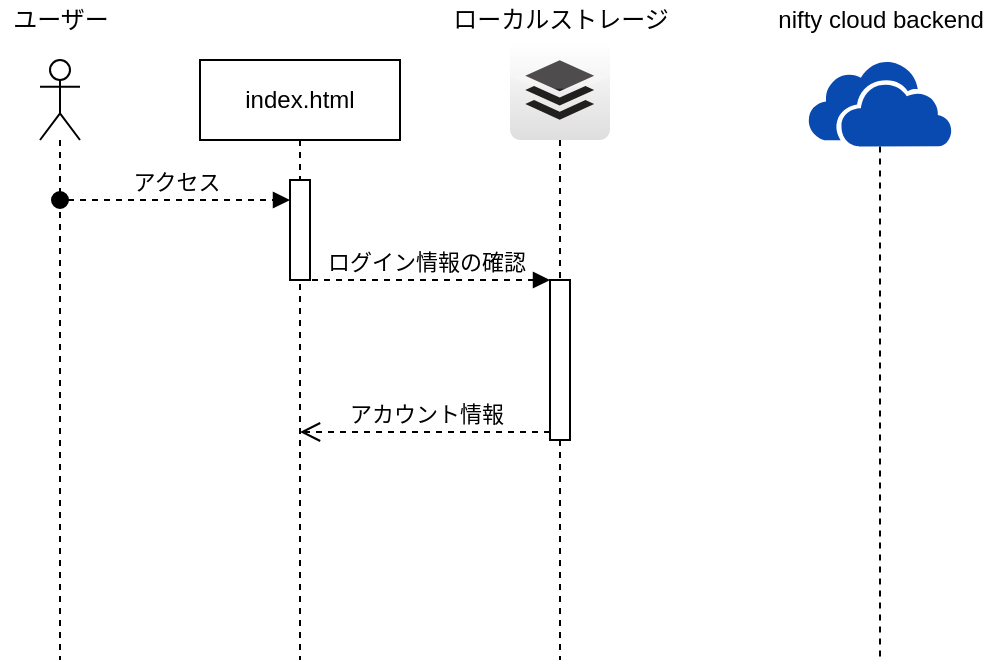 <mxfile>
    <diagram id="fQ-jxuYojkogoVsnIqU1" name="画面遷移">
        <mxGraphModel dx="822" dy="622" grid="1" gridSize="10" guides="1" tooltips="1" connect="1" arrows="1" fold="1" page="1" pageScale="1" pageWidth="827" pageHeight="1169" math="0" shadow="0">
            <root>
                <mxCell id="0"/>
                <mxCell id="1" parent="0"/>
                <mxCell id="9" value="" style="group" parent="1" vertex="1" connectable="0">
                    <mxGeometry x="390" y="30" width="120" height="330" as="geometry"/>
                </mxCell>
                <mxCell id="5" style="edgeStyle=none;html=1;endArrow=none;endFill=0;dashed=1;" parent="9" source="4" edge="1">
                    <mxGeometry relative="1" as="geometry">
                        <mxPoint x="60.0" y="330" as="targetPoint"/>
                    </mxGeometry>
                </mxCell>
                <mxCell id="4" value="" style="dashed=0;outlineConnect=0;html=1;align=center;labelPosition=center;verticalLabelPosition=bottom;verticalAlign=top;shape=mxgraph.weblogos.onedrive;fillColor=#094AB1;strokeColor=none" parent="9" vertex="1">
                    <mxGeometry x="24.4" y="30" width="71.2" height="43.2" as="geometry"/>
                </mxCell>
                <mxCell id="8" value="nifty cloud backend" style="text;html=1;align=center;verticalAlign=middle;resizable=0;points=[];autosize=1;strokeColor=none;" parent="9" vertex="1">
                    <mxGeometry width="120" height="20" as="geometry"/>
                </mxCell>
                <mxCell id="10" value="" style="group" parent="1" vertex="1" connectable="0">
                    <mxGeometry x="10" y="30" width="60" height="330" as="geometry"/>
                </mxCell>
                <mxCell id="2" value="" style="shape=umlLifeline;participant=umlActor;perimeter=lifelinePerimeter;whiteSpace=wrap;html=1;container=1;collapsible=0;recursiveResize=0;verticalAlign=top;spacingTop=36;outlineConnect=0;" parent="10" vertex="1">
                    <mxGeometry x="20" y="30" width="20" height="300" as="geometry"/>
                </mxCell>
                <mxCell id="3" value="ユーザー" style="text;html=1;align=center;verticalAlign=middle;resizable=0;points=[];autosize=1;strokeColor=none;" parent="10" vertex="1">
                    <mxGeometry width="60" height="20" as="geometry"/>
                </mxCell>
                <mxCell id="11" value="index.html" style="shape=umlLifeline;perimeter=lifelinePerimeter;whiteSpace=wrap;html=1;container=1;collapsible=0;recursiveResize=0;outlineConnect=0;" parent="1" vertex="1">
                    <mxGeometry x="110" y="60" width="100" height="300" as="geometry"/>
                </mxCell>
                <mxCell id="12" value="" style="html=1;points=[];perimeter=orthogonalPerimeter;" parent="11" vertex="1">
                    <mxGeometry x="45" y="60" width="10" height="50" as="geometry"/>
                </mxCell>
                <mxCell id="13" value="アクセス" style="html=1;verticalAlign=bottom;startArrow=oval;endArrow=block;startSize=8;dashed=1;" parent="1" source="2" target="12" edge="1">
                    <mxGeometry relative="1" as="geometry">
                        <mxPoint x="95" y="120" as="sourcePoint"/>
                        <Array as="points">
                            <mxPoint x="80" y="130"/>
                        </Array>
                    </mxGeometry>
                </mxCell>
                <mxCell id="18" value="" style="group" parent="1" vertex="1" connectable="0">
                    <mxGeometry x="230" y="30" width="120" height="330" as="geometry"/>
                </mxCell>
                <mxCell id="15" style="edgeStyle=none;html=1;dashed=1;endArrow=none;endFill=0;" parent="18" source="14" edge="1">
                    <mxGeometry relative="1" as="geometry">
                        <mxPoint x="60" y="330" as="targetPoint"/>
                    </mxGeometry>
                </mxCell>
                <mxCell id="14" value="" style="dashed=0;outlineConnect=0;html=1;align=center;labelPosition=center;verticalLabelPosition=bottom;verticalAlign=top;shape=mxgraph.webicons.buffer;gradientColor=#DFDEDE" parent="18" vertex="1">
                    <mxGeometry x="35" y="20" width="50" height="50" as="geometry"/>
                </mxCell>
                <mxCell id="17" value="ローカルストレージ" style="text;html=1;align=center;verticalAlign=middle;resizable=0;points=[];autosize=1;strokeColor=none;" parent="18" vertex="1">
                    <mxGeometry width="120" height="20" as="geometry"/>
                </mxCell>
                <mxCell id="23" value="" style="html=1;points=[];perimeter=orthogonalPerimeter;" parent="18" vertex="1">
                    <mxGeometry x="55" y="140" width="10" height="80" as="geometry"/>
                </mxCell>
                <mxCell id="24" value="ログイン情報の確認" style="html=1;verticalAlign=bottom;endArrow=block;entryX=0;entryY=0;dashed=1;" parent="1" source="11" target="23" edge="1">
                    <mxGeometry relative="1" as="geometry">
                        <mxPoint x="240" y="170" as="sourcePoint"/>
                    </mxGeometry>
                </mxCell>
                <mxCell id="25" value="アカウント情報" style="html=1;verticalAlign=bottom;endArrow=open;dashed=1;endSize=8;exitX=0;exitY=0.95;" parent="1" source="23" target="11" edge="1">
                    <mxGeometry relative="1" as="geometry">
                        <mxPoint x="215" y="246" as="targetPoint"/>
                    </mxGeometry>
                </mxCell>
            </root>
        </mxGraphModel>
    </diagram>
    <diagram id="4nOflkq-ilak8jcKW1XX" name="クラス図">
        <mxGraphModel dx="149" dy="622" grid="1" gridSize="10" guides="1" tooltips="1" connect="1" arrows="1" fold="1" page="1" pageScale="1" pageWidth="827" pageHeight="1169" math="0" shadow="0">
            <root>
                <mxCell id="jT3wMMlzZDCN75zlkZAH-0"/>
                <mxCell id="jT3wMMlzZDCN75zlkZAH-1" parent="jT3wMMlzZDCN75zlkZAH-0"/>
                <mxCell id="jT3wMMlzZDCN75zlkZAH-4" value="Chat" style="swimlane;fontStyle=1;align=center;verticalAlign=top;childLayout=stackLayout;horizontal=1;startSize=26;horizontalStack=0;resizeParent=1;resizeParentMax=0;resizeLast=0;collapsible=1;marginBottom=0;" vertex="1" parent="jT3wMMlzZDCN75zlkZAH-1">
                    <mxGeometry x="390" y="52" width="160" height="190" as="geometry"/>
                </mxCell>
                <mxCell id="jT3wMMlzZDCN75zlkZAH-5" value="+ APPKEY: String" style="text;strokeColor=none;fillColor=none;align=left;verticalAlign=top;spacingLeft=4;spacingRight=4;overflow=hidden;rotatable=0;points=[[0,0.5],[1,0.5]];portConstraint=eastwest;" vertex="1" parent="jT3wMMlzZDCN75zlkZAH-4">
                    <mxGeometry y="26" width="160" height="26" as="geometry"/>
                </mxCell>
                <mxCell id="jT3wMMlzZDCN75zlkZAH-27" value="+ CLIENTKEY: String" style="text;strokeColor=none;fillColor=none;align=left;verticalAlign=top;spacingLeft=4;spacingRight=4;overflow=hidden;rotatable=0;points=[[0,0.5],[1,0.5]];portConstraint=eastwest;" vertex="1" parent="jT3wMMlzZDCN75zlkZAH-4">
                    <mxGeometry y="52" width="160" height="26" as="geometry"/>
                </mxCell>
                <mxCell id="jT3wMMlzZDCN75zlkZAH-29" value="+ NCMB: NCMB" style="text;strokeColor=none;fillColor=none;align=left;verticalAlign=top;spacingLeft=4;spacingRight=4;overflow=hidden;rotatable=0;points=[[0,0.5],[1,0.5]];portConstraint=eastwest;" vertex="1" parent="jT3wMMlzZDCN75zlkZAH-4">
                    <mxGeometry y="78" width="160" height="26" as="geometry"/>
                </mxCell>
                <mxCell id="jT3wMMlzZDCN75zlkZAH-6" value="" style="line;strokeWidth=1;fillColor=none;align=left;verticalAlign=middle;spacingTop=-1;spacingLeft=3;spacingRight=3;rotatable=0;labelPosition=right;points=[];portConstraint=eastwest;" vertex="1" parent="jT3wMMlzZDCN75zlkZAH-4">
                    <mxGeometry y="104" width="160" height="8" as="geometry"/>
                </mxCell>
                <mxCell id="jT3wMMlzZDCN75zlkZAH-7" value="+ getRoomList(void): list" style="text;strokeColor=none;fillColor=none;align=left;verticalAlign=top;spacingLeft=4;spacingRight=4;overflow=hidden;rotatable=0;points=[[0,0.5],[1,0.5]];portConstraint=eastwest;" vertex="1" parent="jT3wMMlzZDCN75zlkZAH-4">
                    <mxGeometry y="112" width="160" height="26" as="geometry"/>
                </mxCell>
                <mxCell id="jT3wMMlzZDCN75zlkZAH-30" value="+ addRoom(void): void" style="text;strokeColor=none;fillColor=none;align=left;verticalAlign=top;spacingLeft=4;spacingRight=4;overflow=hidden;rotatable=0;points=[[0,0.5],[1,0.5]];portConstraint=eastwest;" vertex="1" parent="jT3wMMlzZDCN75zlkZAH-4">
                    <mxGeometry y="138" width="160" height="26" as="geometry"/>
                </mxCell>
                <mxCell id="jT3wMMlzZDCN75zlkZAH-31" value="+ getTalkHistory(id): list" style="text;strokeColor=none;fillColor=none;align=left;verticalAlign=top;spacingLeft=4;spacingRight=4;overflow=hidden;rotatable=0;points=[[0,0.5],[1,0.5]];portConstraint=eastwest;" vertex="1" parent="jT3wMMlzZDCN75zlkZAH-4">
                    <mxGeometry y="164" width="160" height="26" as="geometry"/>
                </mxCell>
                <mxCell id="jT3wMMlzZDCN75zlkZAH-8" value="User" style="swimlane;fontStyle=1;align=center;verticalAlign=top;childLayout=stackLayout;horizontal=1;startSize=26;horizontalStack=0;resizeParent=1;resizeParentMax=0;resizeLast=0;collapsible=1;marginBottom=0;" vertex="1" parent="jT3wMMlzZDCN75zlkZAH-1">
                    <mxGeometry x="50" y="52" width="290" height="310" as="geometry"/>
                </mxCell>
                <mxCell id="jT3wMMlzZDCN75zlkZAH-9" value="+ APPKEY: String" style="text;strokeColor=none;fillColor=none;align=left;verticalAlign=top;spacingLeft=4;spacingRight=4;overflow=hidden;rotatable=0;points=[[0,0.5],[1,0.5]];portConstraint=eastwest;" vertex="1" parent="jT3wMMlzZDCN75zlkZAH-8">
                    <mxGeometry y="26" width="290" height="26" as="geometry"/>
                </mxCell>
                <mxCell id="jT3wMMlzZDCN75zlkZAH-15" value="+ CLIENTKEY: String" style="text;strokeColor=none;fillColor=none;align=left;verticalAlign=top;spacingLeft=4;spacingRight=4;overflow=hidden;rotatable=0;points=[[0,0.5],[1,0.5]];portConstraint=eastwest;" vertex="1" parent="jT3wMMlzZDCN75zlkZAH-8">
                    <mxGeometry y="52" width="290" height="24" as="geometry"/>
                </mxCell>
                <mxCell id="jT3wMMlzZDCN75zlkZAH-16" value="+ NCMB: NCMB" style="text;strokeColor=none;fillColor=none;align=left;verticalAlign=top;spacingLeft=4;spacingRight=4;overflow=hidden;rotatable=0;points=[[0,0.5],[1,0.5]];portConstraint=eastwest;" vertex="1" parent="jT3wMMlzZDCN75zlkZAH-8">
                    <mxGeometry y="76" width="290" height="24" as="geometry"/>
                </mxCell>
                <mxCell id="jT3wMMlzZDCN75zlkZAH-19" value="+ userId: String" style="text;strokeColor=none;fillColor=none;align=left;verticalAlign=top;spacingLeft=4;spacingRight=4;overflow=hidden;rotatable=0;points=[[0,0.5],[1,0.5]];portConstraint=eastwest;" vertex="1" parent="jT3wMMlzZDCN75zlkZAH-8">
                    <mxGeometry y="100" width="290" height="24" as="geometry"/>
                </mxCell>
                <mxCell id="jT3wMMlzZDCN75zlkZAH-17" value="+ userName: String" style="text;strokeColor=none;fillColor=none;align=left;verticalAlign=top;spacingLeft=4;spacingRight=4;overflow=hidden;rotatable=0;points=[[0,0.5],[1,0.5]];portConstraint=eastwest;" vertex="1" parent="jT3wMMlzZDCN75zlkZAH-8">
                    <mxGeometry y="124" width="290" height="24" as="geometry"/>
                </mxCell>
                <mxCell id="jT3wMMlzZDCN75zlkZAH-18" value="+ password: String" style="text;strokeColor=none;fillColor=none;align=left;verticalAlign=top;spacingLeft=4;spacingRight=4;overflow=hidden;rotatable=0;points=[[0,0.5],[1,0.5]];portConstraint=eastwest;" vertex="1" parent="jT3wMMlzZDCN75zlkZAH-8">
                    <mxGeometry y="148" width="290" height="24" as="geometry"/>
                </mxCell>
                <mxCell id="jT3wMMlzZDCN75zlkZAH-10" value="" style="line;strokeWidth=1;fillColor=none;align=left;verticalAlign=middle;spacingTop=-1;spacingLeft=3;spacingRight=3;rotatable=0;labelPosition=right;points=[];portConstraint=eastwest;" vertex="1" parent="jT3wMMlzZDCN75zlkZAH-8">
                    <mxGeometry y="172" width="290" height="8" as="geometry"/>
                </mxCell>
                <mxCell id="jT3wMMlzZDCN75zlkZAH-11" value="+ checkLogin(void): void" style="text;strokeColor=none;fillColor=none;align=left;verticalAlign=top;spacingLeft=4;spacingRight=4;overflow=hidden;rotatable=0;points=[[0,0.5],[1,0.5]];portConstraint=eastwest;" vertex="1" parent="jT3wMMlzZDCN75zlkZAH-8">
                    <mxGeometry y="180" width="290" height="26" as="geometry"/>
                </mxCell>
                <mxCell id="jT3wMMlzZDCN75zlkZAH-20" value="+ login(void): void" style="text;strokeColor=none;fillColor=none;align=left;verticalAlign=top;spacingLeft=4;spacingRight=4;overflow=hidden;rotatable=0;points=[[0,0.5],[1,0.5]];portConstraint=eastwest;" vertex="1" parent="jT3wMMlzZDCN75zlkZAH-8">
                    <mxGeometry y="206" width="290" height="26" as="geometry"/>
                </mxCell>
                <mxCell id="jT3wMMlzZDCN75zlkZAH-21" value="+ logout(void): void" style="text;strokeColor=none;fillColor=none;align=left;verticalAlign=top;spacingLeft=4;spacingRight=4;overflow=hidden;rotatable=0;points=[[0,0.5],[1,0.5]];portConstraint=eastwest;" vertex="1" parent="jT3wMMlzZDCN75zlkZAH-8">
                    <mxGeometry y="232" width="290" height="26" as="geometry"/>
                </mxCell>
                <mxCell id="jT3wMMlzZDCN75zlkZAH-22" value="+ saveNiftyAccountInfo(id, name, pass, status): void" style="text;strokeColor=none;fillColor=none;align=left;verticalAlign=top;spacingLeft=4;spacingRight=4;overflow=hidden;rotatable=0;points=[[0,0.5],[1,0.5]];portConstraint=eastwest;" vertex="1" parent="jT3wMMlzZDCN75zlkZAH-8">
                    <mxGeometry y="258" width="290" height="26" as="geometry"/>
                </mxCell>
                <mxCell id="jT3wMMlzZDCN75zlkZAH-23" value="+ getUserId(name): String" style="text;strokeColor=none;fillColor=none;align=left;verticalAlign=top;spacingLeft=4;spacingRight=4;overflow=hidden;rotatable=0;points=[[0,0.5],[1,0.5]];portConstraint=eastwest;" vertex="1" parent="jT3wMMlzZDCN75zlkZAH-8">
                    <mxGeometry y="284" width="290" height="26" as="geometry"/>
                </mxCell>
            </root>
        </mxGraphModel>
    </diagram>
    <diagram id="7wqgIyq4dSvuWJK9NXyI" name="画面イメージ">
        <mxGraphModel dx="832" dy="732" grid="1" gridSize="10" guides="1" tooltips="1" connect="1" arrows="1" fold="1" page="1" pageScale="1" pageWidth="827" pageHeight="1169" background="#ffffff" math="0" shadow="0">
            <root>
                <mxCell id="SOlkUKYCHwL_RVyIZ_BD-0"/>
                <mxCell id="SOlkUKYCHwL_RVyIZ_BD-1" parent="SOlkUKYCHwL_RVyIZ_BD-0"/>
                <mxCell id="SOlkUKYCHwL_RVyIZ_BD-41" value="" style="group" vertex="1" connectable="0" parent="SOlkUKYCHwL_RVyIZ_BD-1">
                    <mxGeometry x="40" y="40" width="200" height="400" as="geometry"/>
                </mxCell>
                <mxCell id="SOlkUKYCHwL_RVyIZ_BD-4" value="" style="html=1;verticalLabelPosition=bottom;labelBackgroundColor=#ffffff;verticalAlign=top;shadow=0;dashed=0;strokeWidth=1;shape=mxgraph.ios7.misc.iphone;strokeColor=#c0c0c0;" vertex="1" parent="SOlkUKYCHwL_RVyIZ_BD-41">
                    <mxGeometry width="200" height="400" as="geometry"/>
                </mxCell>
                <mxCell id="SOlkUKYCHwL_RVyIZ_BD-9" value="" style="verticalLabelPosition=bottom;verticalAlign=top;html=1;shadow=0;dashed=0;strokeWidth=1;shape=mxgraph.ios.iKeybLett;" vertex="1" parent="SOlkUKYCHwL_RVyIZ_BD-41">
                    <mxGeometry x="13" y="240" width="174" height="100" as="geometry"/>
                </mxCell>
                <mxCell id="SOlkUKYCHwL_RVyIZ_BD-10" value="" style="html=1;strokeWidth=1;shadow=0;dashed=0;shape=mxgraph.ios7ui.appBar;fillColor=#ffffff;gradientColor=none;" vertex="1" parent="SOlkUKYCHwL_RVyIZ_BD-41">
                    <mxGeometry x="12.5" y="60" width="175" height="15" as="geometry"/>
                </mxCell>
                <mxCell id="SOlkUKYCHwL_RVyIZ_BD-11" value="CARRIER" style="shape=rect;align=left;fontSize=8;spacingLeft=24;fontSize=4;fontColor=#aaaaaa;strokeColor=none;fillColor=none;spacingTop=4;" vertex="1" parent="SOlkUKYCHwL_RVyIZ_BD-10">
                    <mxGeometry y="0.5" width="50" height="13" relative="1" as="geometry">
                        <mxPoint y="-6.5" as="offset"/>
                    </mxGeometry>
                </mxCell>
                <mxCell id="SOlkUKYCHwL_RVyIZ_BD-12" value="11:55PM" style="shape=rect;fontSize=8;fontColor=#aaaaaa;strokeColor=none;fillColor=none;spacingTop=4;" vertex="1" parent="SOlkUKYCHwL_RVyIZ_BD-10">
                    <mxGeometry x="0.5" y="0.5" width="50" height="13" relative="1" as="geometry">
                        <mxPoint x="-30" y="-6.5" as="offset"/>
                    </mxGeometry>
                </mxCell>
                <mxCell id="SOlkUKYCHwL_RVyIZ_BD-13" value="98%" style="shape=rect;align=right;fontSize=8;spacingRight=19;fontSize=6;fontColor=#aaaaaa;strokeColor=none;fillColor=none;spacingTop=4;" vertex="1" parent="SOlkUKYCHwL_RVyIZ_BD-10">
                    <mxGeometry x="1" y="0.5" width="45" height="13" relative="1" as="geometry">
                        <mxPoint x="-45" y="-6.5" as="offset"/>
                    </mxGeometry>
                </mxCell>
                <mxCell id="SOlkUKYCHwL_RVyIZ_BD-14" value="" style="shape=rect;fillColor=#F7F7F7;strokeColor=none;" vertex="1" parent="SOlkUKYCHwL_RVyIZ_BD-41">
                    <mxGeometry x="12" y="220" width="177" height="20" as="geometry"/>
                </mxCell>
                <mxCell id="SOlkUKYCHwL_RVyIZ_BD-15" value="iMessage" style="html=1;strokeWidth=1;shadow=0;dashed=0;shape=mxgraph.ios7ui.marginRect;rx=3;ry=3;rectMarginLeft=25;rectMarginRight=25;rectMarginTop=3;rectMarginBottom=3;fillColor=#FBFBFB;strokeColor=#B3B3B3;fontColor=#B3B3B3;align=left;spacingLeft=29;fontSize=8;" vertex="1" parent="SOlkUKYCHwL_RVyIZ_BD-14">
                    <mxGeometry width="177" height="20" as="geometry"/>
                </mxCell>
                <mxCell id="SOlkUKYCHwL_RVyIZ_BD-16" value="" style="strokeWidth=1;strokeColor=#F7F7F7;fillColor=#666666;shape=mxgraph.ios7.icons.camera;" vertex="1" parent="SOlkUKYCHwL_RVyIZ_BD-14">
                    <mxGeometry y="0.5" width="15" height="9" relative="1" as="geometry">
                        <mxPoint x="5" y="-4.5" as="offset"/>
                    </mxGeometry>
                </mxCell>
                <mxCell id="SOlkUKYCHwL_RVyIZ_BD-17" value="" style="strokeColor=none;fillColor=#666666;shape=ellipse;" vertex="1" parent="SOlkUKYCHwL_RVyIZ_BD-14">
                    <mxGeometry x="1" y="0.5" width="14" height="14" relative="1" as="geometry">
                        <mxPoint x="-19" y="-7" as="offset"/>
                    </mxGeometry>
                </mxCell>
                <mxCell id="SOlkUKYCHwL_RVyIZ_BD-18" value="" style="strokeColor=#F7F7F7;fillColor=none;shape=mxgraph.ios7.icons.microphone;strokeWidth=1;" vertex="1" parent="SOlkUKYCHwL_RVyIZ_BD-17">
                    <mxGeometry x="0.5" y="0.5" width="4" height="10" relative="1" as="geometry">
                        <mxPoint x="-2" y="-5" as="offset"/>
                    </mxGeometry>
                </mxCell>
                <mxCell id="SOlkUKYCHwL_RVyIZ_BD-19" value="" style="shape=rect;strokeColor=none;fillColor=#ffffff;gradientColor=none;shadow=0;" vertex="1" parent="SOlkUKYCHwL_RVyIZ_BD-41">
                    <mxGeometry x="12" y="75" width="178" height="145" as="geometry"/>
                </mxCell>
                <mxCell id="SOlkUKYCHwL_RVyIZ_BD-20" value="Saturday 10:12 AM" style="shape=text;align=center;verticalAlign=middle;fontSize=5;fontColor=#999999;strokeColor=none;fillColor=none;spacingTop=3;resizeWidth=1;" vertex="1" parent="SOlkUKYCHwL_RVyIZ_BD-19">
                    <mxGeometry width="178" height="10" relative="1" as="geometry">
                        <mxPoint as="offset"/>
                    </mxGeometry>
                </mxCell>
                <mxCell id="SOlkUKYCHwL_RVyIZ_BD-21" value="Hey man, got a sec?" style="html=1;strokeWidth=1;shadow=0;dashed=0;shape=mxgraph.ios7ui.callout;strokeColor=none;fillColor=#E7E6EC;align=left;verticalAlign=middle;fontSize=7;spacingLeft=17;fontColor=#000000;spacingTop=2;whiteSpace=wrap;resizeWidth=1;" vertex="1" parent="SOlkUKYCHwL_RVyIZ_BD-19">
                    <mxGeometry width="97.683" height="20" relative="1" as="geometry">
                        <mxPoint x="5" y="15" as="offset"/>
                    </mxGeometry>
                </mxCell>
                <mxCell id="SOlkUKYCHwL_RVyIZ_BD-22" value="Hi Tim, of course, just give me a couple minutes to finish breakfast." style="html=1;strokeWidth=1;shadow=0;dashed=0;shape=mxgraph.ios7ui.callout;strokeColor=none;fillColor=#0680FF;flipH=1;align=left;verticalAlign=top;fontSize=7;spacingLeft=2;fontColor=#ffffff;spacingTop=-2;whiteSpace=wrap;spacingRight=12;resizeWidth=1;" vertex="1" parent="SOlkUKYCHwL_RVyIZ_BD-19">
                    <mxGeometry x="0.35" width="108.537" height="35" relative="1" as="geometry">
                        <mxPoint y="40" as="offset"/>
                    </mxGeometry>
                </mxCell>
                <mxCell id="SOlkUKYCHwL_RVyIZ_BD-23" value="Read Friday" style="shape=text;align=right;verticalAlign=middle;fontSize=5;fontColor=#999999;strokeColor=none;fillColor=none;spacingTop=3;resizeWidth=1;" vertex="1" parent="SOlkUKYCHwL_RVyIZ_BD-19">
                    <mxGeometry width="178" height="10" relative="1" as="geometry">
                        <mxPoint y="80" as="offset"/>
                    </mxGeometry>
                </mxCell>
                <mxCell id="SOlkUKYCHwL_RVyIZ_BD-42" value="" style="group" vertex="1" connectable="0" parent="SOlkUKYCHwL_RVyIZ_BD-1">
                    <mxGeometry x="300" y="40" width="200" height="390" as="geometry"/>
                </mxCell>
                <mxCell id="SOlkUKYCHwL_RVyIZ_BD-24" value="" style="verticalLabelPosition=bottom;verticalAlign=top;html=1;shadow=0;dashed=0;strokeWidth=1;shape=mxgraph.android.phone2;strokeColor=#c0c0c0;" vertex="1" parent="SOlkUKYCHwL_RVyIZ_BD-42">
                    <mxGeometry width="200" height="390" as="geometry"/>
                </mxCell>
                <mxCell id="SOlkUKYCHwL_RVyIZ_BD-26" value="" style="verticalLabelPosition=bottom;verticalAlign=top;html=1;shadow=0;dashed=0;strokeWidth=2;shape=mxgraph.android.navigation_bar_1;fillColor=#1A1A1A;strokeColor=#999999;" vertex="1" parent="SOlkUKYCHwL_RVyIZ_BD-42">
                    <mxGeometry x="7.5" y="330" width="185" height="30" as="geometry"/>
                </mxCell>
                <mxCell id="SOlkUKYCHwL_RVyIZ_BD-27" value="" style="strokeWidth=1;html=1;shadow=0;dashed=0;shape=mxgraph.android.action_bar;fillColor=#E6E6E6;strokeColor=#c0c0c0;strokeWidth=2;" vertex="1" parent="SOlkUKYCHwL_RVyIZ_BD-42">
                    <mxGeometry x="7.5" y="50.5" width="185" height="30" as="geometry"/>
                </mxCell>
                <mxCell id="SOlkUKYCHwL_RVyIZ_BD-28" value="" style="strokeWidth=1;html=1;shadow=0;dashed=0;shape=mxgraph.android.statusBar;align=center;fillColor=#000000;strokeColor=#ffffff;fontColor=#ffffff;fontSize=10;" vertex="1" parent="SOlkUKYCHwL_RVyIZ_BD-42">
                    <mxGeometry x="7.93" y="34.68" width="183.57" height="15.825" as="geometry"/>
                </mxCell>
                <mxCell id="SOlkUKYCHwL_RVyIZ_BD-29" value="Readonly input here..." style="html=1;shadow=0;dashed=0;shape=mxgraph.bootstrap.rrect;rSize=5;strokeColor=#CED4DA;strokeWidth=1;fillColor=#E9ECEF;fontColor=#505050;whiteSpace=wrap;align=left;verticalAlign=middle;spacingLeft=10;fontSize=14;" vertex="1" parent="SOlkUKYCHwL_RVyIZ_BD-42">
                    <mxGeometry x="8.93" y="82.5" width="181.07" height="37.5" as="geometry"/>
                </mxCell>
                <mxCell id="SOlkUKYCHwL_RVyIZ_BD-30" value="Readonly input here..." style="html=1;shadow=0;dashed=0;shape=mxgraph.bootstrap.rrect;rSize=5;strokeColor=#CED4DA;strokeWidth=1;fillColor=#E9ECEF;fontColor=#505050;whiteSpace=wrap;align=left;verticalAlign=middle;spacingLeft=10;fontSize=14;" vertex="1" parent="SOlkUKYCHwL_RVyIZ_BD-42">
                    <mxGeometry x="9.46" y="120" width="181.07" height="37.5" as="geometry"/>
                </mxCell>
                <mxCell id="SOlkUKYCHwL_RVyIZ_BD-31" value="Readonly input here..." style="html=1;shadow=0;dashed=0;shape=mxgraph.bootstrap.rrect;rSize=5;strokeColor=#CED4DA;strokeWidth=1;fillColor=#E9ECEF;fontColor=#505050;whiteSpace=wrap;align=left;verticalAlign=middle;spacingLeft=10;fontSize=14;" vertex="1" parent="SOlkUKYCHwL_RVyIZ_BD-42">
                    <mxGeometry x="9.5" y="157.5" width="181.07" height="37.5" as="geometry"/>
                </mxCell>
                <mxCell id="SOlkUKYCHwL_RVyIZ_BD-32" value="Readonly input here..." style="html=1;shadow=0;dashed=0;shape=mxgraph.bootstrap.rrect;rSize=5;strokeColor=#CED4DA;strokeWidth=1;fillColor=#E9ECEF;fontColor=#505050;whiteSpace=wrap;align=left;verticalAlign=middle;spacingLeft=10;fontSize=14;" vertex="1" parent="SOlkUKYCHwL_RVyIZ_BD-42">
                    <mxGeometry x="8.43" y="195" width="181.07" height="37.5" as="geometry"/>
                </mxCell>
                <mxCell id="SOlkUKYCHwL_RVyIZ_BD-33" value="Readonly input here..." style="html=1;shadow=0;dashed=0;shape=mxgraph.bootstrap.rrect;rSize=5;strokeColor=#CED4DA;strokeWidth=1;fillColor=#E9ECEF;fontColor=#505050;whiteSpace=wrap;align=left;verticalAlign=middle;spacingLeft=10;fontSize=14;" vertex="1" parent="SOlkUKYCHwL_RVyIZ_BD-42">
                    <mxGeometry x="8.5" y="232.5" width="181.07" height="37.5" as="geometry"/>
                </mxCell>
                <mxCell id="SOlkUKYCHwL_RVyIZ_BD-34" value="Readonly input here..." style="html=1;shadow=0;dashed=0;shape=mxgraph.bootstrap.rrect;rSize=5;strokeColor=#CED4DA;strokeWidth=1;fillColor=#E9ECEF;fontColor=#505050;whiteSpace=wrap;align=left;verticalAlign=middle;spacingLeft=10;fontSize=14;" vertex="1" parent="SOlkUKYCHwL_RVyIZ_BD-42">
                    <mxGeometry x="7.5" y="270" width="181.07" height="37.5" as="geometry"/>
                </mxCell>
                <mxCell id="SOlkUKYCHwL_RVyIZ_BD-35" value="" style="verticalLabelPosition=bottom;verticalAlign=top;html=1;shadow=0;dashed=0;strokeWidth=1;shape=mxgraph.android.contact_badge_normal;" vertex="1" parent="SOlkUKYCHwL_RVyIZ_BD-42">
                    <mxGeometry x="9.5" y="86.25" width="31.5" height="30" as="geometry"/>
                </mxCell>
                <mxCell id="SOlkUKYCHwL_RVyIZ_BD-36" value="" style="verticalLabelPosition=bottom;verticalAlign=top;html=1;shadow=0;dashed=0;strokeWidth=1;shape=mxgraph.android.contact_badge_normal;" vertex="1" parent="SOlkUKYCHwL_RVyIZ_BD-42">
                    <mxGeometry x="9.5" y="123.75" width="31.5" height="30" as="geometry"/>
                </mxCell>
                <mxCell id="SOlkUKYCHwL_RVyIZ_BD-37" value="" style="verticalLabelPosition=bottom;verticalAlign=top;html=1;shadow=0;dashed=0;strokeWidth=1;shape=mxgraph.android.contact_badge_normal;" vertex="1" parent="SOlkUKYCHwL_RVyIZ_BD-42">
                    <mxGeometry x="9.5" y="161.25" width="31.5" height="30" as="geometry"/>
                </mxCell>
                <mxCell id="SOlkUKYCHwL_RVyIZ_BD-38" value="" style="verticalLabelPosition=bottom;verticalAlign=top;html=1;shadow=0;dashed=0;strokeWidth=1;shape=mxgraph.android.contact_badge_normal;" vertex="1" parent="SOlkUKYCHwL_RVyIZ_BD-42">
                    <mxGeometry x="9.5" y="198.75" width="31.5" height="30" as="geometry"/>
                </mxCell>
                <mxCell id="SOlkUKYCHwL_RVyIZ_BD-39" value="" style="verticalLabelPosition=bottom;verticalAlign=top;html=1;shadow=0;dashed=0;strokeWidth=1;shape=mxgraph.android.contact_badge_normal;" vertex="1" parent="SOlkUKYCHwL_RVyIZ_BD-42">
                    <mxGeometry x="7.5" y="236.25" width="31.5" height="30" as="geometry"/>
                </mxCell>
                <mxCell id="SOlkUKYCHwL_RVyIZ_BD-40" value="" style="verticalLabelPosition=bottom;verticalAlign=top;html=1;shadow=0;dashed=0;strokeWidth=1;shape=mxgraph.android.contact_badge_normal;" vertex="1" parent="SOlkUKYCHwL_RVyIZ_BD-42">
                    <mxGeometry x="7.5" y="275" width="31.5" height="30" as="geometry"/>
                </mxCell>
                <mxCell id="SOlkUKYCHwL_RVyIZ_BD-103" value="" style="group" vertex="1" connectable="0" parent="SOlkUKYCHwL_RVyIZ_BD-1">
                    <mxGeometry x="560" y="40" width="200" height="400" as="geometry"/>
                </mxCell>
                <mxCell id="SOlkUKYCHwL_RVyIZ_BD-43" value="" style="verticalLabelPosition=bottom;verticalAlign=top;html=1;shadow=0;dashed=0;strokeWidth=1;shape=mxgraph.ios.iPhone;bgStyle=bgGreen;fillColor=#aaaaaa;" vertex="1" parent="SOlkUKYCHwL_RVyIZ_BD-103">
                    <mxGeometry width="200" height="400" as="geometry"/>
                </mxCell>
                <mxCell id="SOlkUKYCHwL_RVyIZ_BD-44" value="" style="html=1;shadow=0;dashed=0;shape=mxgraph.ios.iTopBarLocked;strokeWidth=1;" vertex="1" parent="SOlkUKYCHwL_RVyIZ_BD-103">
                    <mxGeometry x="13" y="60" width="175" height="15" as="geometry"/>
                </mxCell>
                <mxCell id="SOlkUKYCHwL_RVyIZ_BD-45" value="CARRIER" style="html=1;shadow=0;dashed=0;shape=mxgraph.ios.anchor;align=left;fontSize=7.5;spacingLeft=18;fontColor=#cccccc;" vertex="1" parent="SOlkUKYCHwL_RVyIZ_BD-44">
                    <mxGeometry y="2" width="50" height="13" as="geometry"/>
                </mxCell>
                <mxCell id="SOlkUKYCHwL_RVyIZ_BD-101" value="" style="group" vertex="1" connectable="0" parent="SOlkUKYCHwL_RVyIZ_BD-103">
                    <mxGeometry x="10" y="130" width="180" height="120" as="geometry"/>
                </mxCell>
                <mxCell id="SOlkUKYCHwL_RVyIZ_BD-95" value="Email" style="fillColor=none;strokeColor=none;align=left;fontSize=12;fontColor=#212529;" vertex="1" parent="SOlkUKYCHwL_RVyIZ_BD-101">
                    <mxGeometry width="45" height="20" as="geometry"/>
                </mxCell>
                <mxCell id="SOlkUKYCHwL_RVyIZ_BD-96" value="col-form-label-sm" style="html=1;shadow=0;dashed=0;shape=mxgraph.bootstrap.rrect;rSize=5;fillColor=none;strokeColor=#999999;align=left;spacing=15;fontSize=12;fontColor=#6C767D;" vertex="1" parent="SOlkUKYCHwL_RVyIZ_BD-101">
                    <mxGeometry x="45" width="135" height="20" as="geometry"/>
                </mxCell>
                <mxCell id="SOlkUKYCHwL_RVyIZ_BD-97" value="Email" style="fillColor=none;strokeColor=none;align=left;fontSize=14;fontColor=#212529;" vertex="1" parent="SOlkUKYCHwL_RVyIZ_BD-101">
                    <mxGeometry y="35" width="45" height="30" as="geometry"/>
                </mxCell>
                <mxCell id="SOlkUKYCHwL_RVyIZ_BD-98" value="col-form-label" style="html=1;shadow=0;dashed=0;shape=mxgraph.bootstrap.rrect;rSize=5;fillColor=none;strokeColor=#999999;align=left;spacing=15;fontSize=14;fontColor=#6C767D;" vertex="1" parent="SOlkUKYCHwL_RVyIZ_BD-101">
                    <mxGeometry x="45" y="35" width="135" height="30" as="geometry"/>
                </mxCell>
                <mxCell id="SOlkUKYCHwL_RVyIZ_BD-99" value="Email" style="fillColor=none;strokeColor=none;align=left;fontSize=16;fontColor=#212529;" vertex="1" parent="SOlkUKYCHwL_RVyIZ_BD-101">
                    <mxGeometry y="80" width="45" height="40" as="geometry"/>
                </mxCell>
                <mxCell id="SOlkUKYCHwL_RVyIZ_BD-100" value="col-form-label-lg" style="html=1;shadow=0;dashed=0;shape=mxgraph.bootstrap.rrect;rSize=5;fillColor=none;strokeColor=#999999;align=left;spacing=15;fontSize=16;fontColor=#6C767D;" vertex="1" parent="SOlkUKYCHwL_RVyIZ_BD-101">
                    <mxGeometry x="45" y="80" width="135" height="40" as="geometry"/>
                </mxCell>
                <mxCell id="SOlkUKYCHwL_RVyIZ_BD-102" value="Success" style="html=1;shadow=0;dashed=0;shape=mxgraph.bootstrap.rrect;rSize=5;strokeColor=none;strokeWidth=1;fillColor=#33A64C;fontColor=#FFFFFF;whiteSpace=wrap;align=left;verticalAlign=middle;spacingLeft=0;fontStyle=1;fontSize=14;spacing=5;" vertex="1" parent="SOlkUKYCHwL_RVyIZ_BD-103">
                    <mxGeometry x="68" y="285" width="65" height="20" as="geometry"/>
                </mxCell>
            </root>
        </mxGraphModel>
    </diagram>
</mxfile>